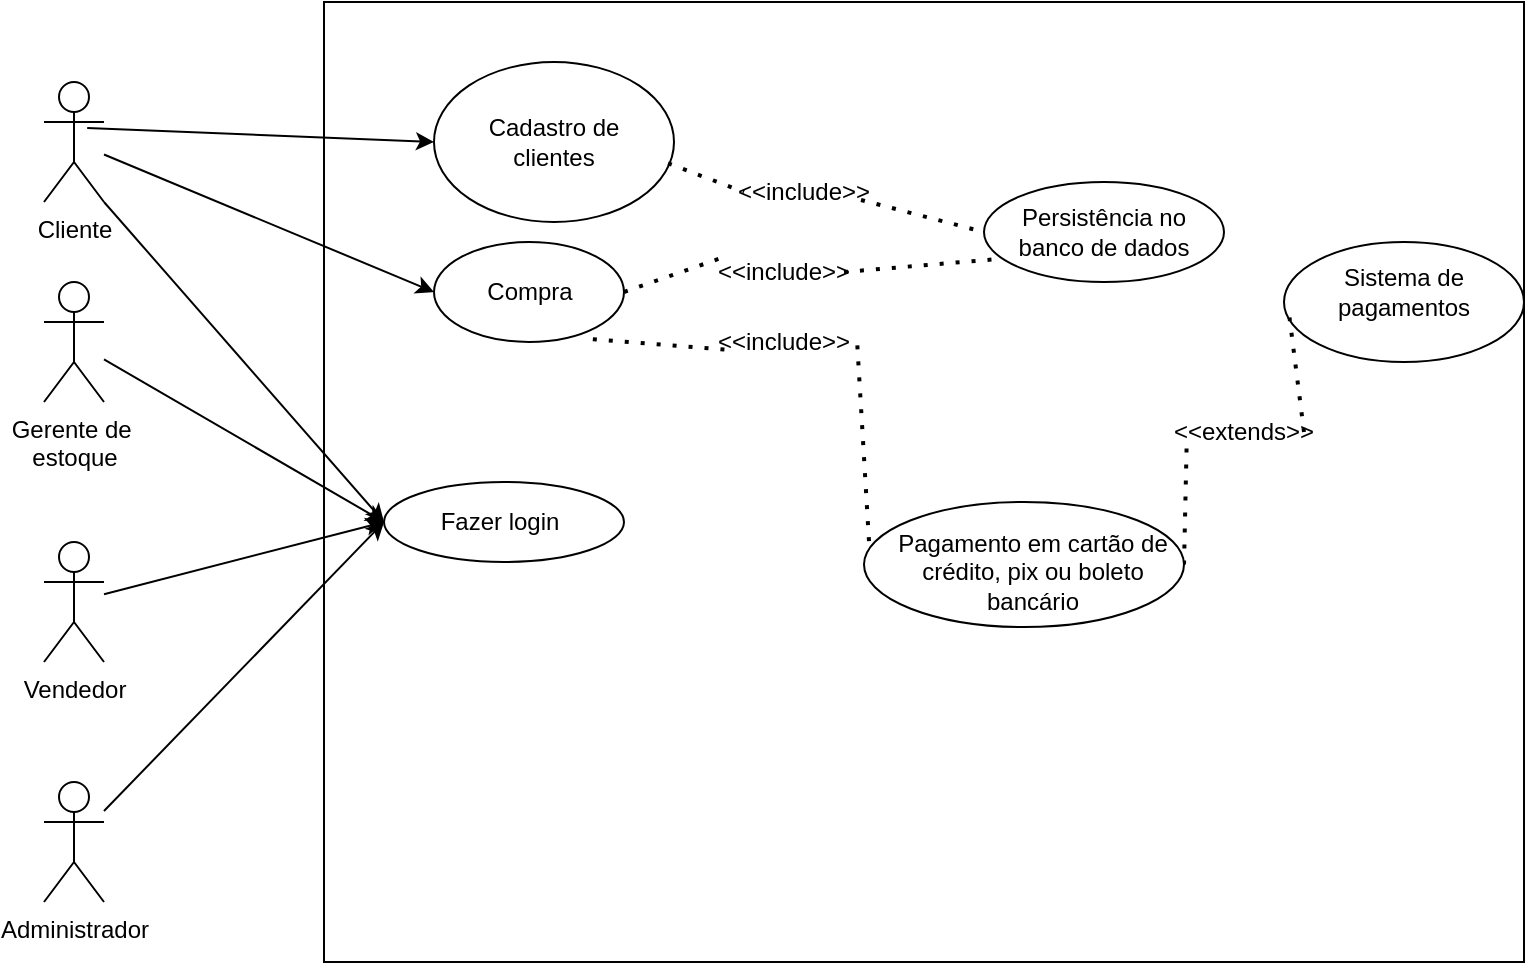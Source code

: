 <mxfile version="24.7.7">
  <diagram name="Page-1" id="GI_kLPGtd_reMEt7rxU2">
    <mxGraphModel dx="1050" dy="557" grid="1" gridSize="10" guides="1" tooltips="1" connect="1" arrows="1" fold="1" page="1" pageScale="1" pageWidth="850" pageHeight="1100" math="0" shadow="0">
      <root>
        <mxCell id="0" />
        <mxCell id="1" parent="0" />
        <mxCell id="8AjibX_PYrr-mkABFfDi-1" value="" style="rounded=0;whiteSpace=wrap;html=1;" parent="1" vertex="1">
          <mxGeometry x="250" y="90" width="600" height="480" as="geometry" />
        </mxCell>
        <mxCell id="8AjibX_PYrr-mkABFfDi-2" value="" style="ellipse;whiteSpace=wrap;html=1;" parent="1" vertex="1">
          <mxGeometry x="305" y="120" width="120" height="80" as="geometry" />
        </mxCell>
        <mxCell id="8AjibX_PYrr-mkABFfDi-3" value="Cadastro de clientes" style="text;html=1;align=center;verticalAlign=middle;whiteSpace=wrap;rounded=0;" parent="1" vertex="1">
          <mxGeometry x="320" y="130" width="90" height="60" as="geometry" />
        </mxCell>
        <mxCell id="8AjibX_PYrr-mkABFfDi-4" value="Cliente" style="shape=umlActor;verticalLabelPosition=bottom;verticalAlign=top;html=1;outlineConnect=0;" parent="1" vertex="1">
          <mxGeometry x="110" y="130" width="30" height="60" as="geometry" />
        </mxCell>
        <mxCell id="8AjibX_PYrr-mkABFfDi-5" value="" style="endArrow=classic;html=1;rounded=0;exitX=0.72;exitY=0.383;exitDx=0;exitDy=0;exitPerimeter=0;entryX=0;entryY=0.5;entryDx=0;entryDy=0;" parent="1" source="8AjibX_PYrr-mkABFfDi-4" target="8AjibX_PYrr-mkABFfDi-2" edge="1">
          <mxGeometry width="50" height="50" relative="1" as="geometry">
            <mxPoint x="180" y="320" as="sourcePoint" />
            <mxPoint x="230" y="270" as="targetPoint" />
          </mxGeometry>
        </mxCell>
        <mxCell id="8AjibX_PYrr-mkABFfDi-6" value="" style="ellipse;whiteSpace=wrap;html=1;" parent="1" vertex="1">
          <mxGeometry x="305" y="210" width="95" height="50" as="geometry" />
        </mxCell>
        <mxCell id="8AjibX_PYrr-mkABFfDi-7" value="Compra" style="text;html=1;align=center;verticalAlign=middle;whiteSpace=wrap;rounded=0;" parent="1" vertex="1">
          <mxGeometry x="322.5" y="220" width="60" height="30" as="geometry" />
        </mxCell>
        <mxCell id="8AjibX_PYrr-mkABFfDi-8" value="" style="endArrow=classic;html=1;rounded=0;entryX=0;entryY=0.5;entryDx=0;entryDy=0;" parent="1" source="8AjibX_PYrr-mkABFfDi-4" target="8AjibX_PYrr-mkABFfDi-6" edge="1">
          <mxGeometry width="50" height="50" relative="1" as="geometry">
            <mxPoint x="180" y="320" as="sourcePoint" />
            <mxPoint x="230" y="270" as="targetPoint" />
          </mxGeometry>
        </mxCell>
        <mxCell id="8AjibX_PYrr-mkABFfDi-9" value="" style="ellipse;whiteSpace=wrap;html=1;" parent="1" vertex="1">
          <mxGeometry x="580" y="180" width="120" height="50" as="geometry" />
        </mxCell>
        <mxCell id="8AjibX_PYrr-mkABFfDi-10" value="Persistência no banco de dados" style="text;html=1;align=center;verticalAlign=middle;whiteSpace=wrap;rounded=0;" parent="1" vertex="1">
          <mxGeometry x="595" y="190" width="90" height="30" as="geometry" />
        </mxCell>
        <mxCell id="8AjibX_PYrr-mkABFfDi-13" value="" style="endArrow=none;dashed=1;html=1;dashPattern=1 3;strokeWidth=2;rounded=0;entryX=0;entryY=0.5;entryDx=0;entryDy=0;exitX=0.975;exitY=0.633;exitDx=0;exitDy=0;exitPerimeter=0;" parent="1" source="8AjibX_PYrr-mkABFfDi-17" target="8AjibX_PYrr-mkABFfDi-9" edge="1">
          <mxGeometry width="50" height="50" relative="1" as="geometry">
            <mxPoint x="90" y="380" as="sourcePoint" />
            <mxPoint x="140" y="330" as="targetPoint" />
          </mxGeometry>
        </mxCell>
        <mxCell id="8AjibX_PYrr-mkABFfDi-15" value="" style="endArrow=none;dashed=1;html=1;dashPattern=1 3;strokeWidth=2;rounded=0;entryX=0.05;entryY=0.772;entryDx=0;entryDy=0;entryPerimeter=0;exitX=1;exitY=0.5;exitDx=0;exitDy=0;" parent="1" source="8AjibX_PYrr-mkABFfDi-21" target="8AjibX_PYrr-mkABFfDi-9" edge="1">
          <mxGeometry width="50" height="50" relative="1" as="geometry">
            <mxPoint x="435" y="345" as="sourcePoint" />
            <mxPoint x="445" y="275" as="targetPoint" />
          </mxGeometry>
        </mxCell>
        <mxCell id="8AjibX_PYrr-mkABFfDi-18" value="" style="endArrow=none;dashed=1;html=1;dashPattern=1 3;strokeWidth=2;rounded=0;entryX=0;entryY=0.5;entryDx=0;entryDy=0;exitX=0.975;exitY=0.633;exitDx=0;exitDy=0;exitPerimeter=0;" parent="1" source="8AjibX_PYrr-mkABFfDi-2" target="8AjibX_PYrr-mkABFfDi-17" edge="1">
          <mxGeometry width="50" height="50" relative="1" as="geometry">
            <mxPoint x="422" y="171" as="sourcePoint" />
            <mxPoint x="500" y="205" as="targetPoint" />
          </mxGeometry>
        </mxCell>
        <mxCell id="8AjibX_PYrr-mkABFfDi-17" value="&amp;lt;&amp;lt;include&amp;gt;&amp;gt;" style="text;html=1;align=center;verticalAlign=middle;whiteSpace=wrap;rounded=0;labelBackgroundColor=none;fillColor=none;" parent="1" vertex="1">
          <mxGeometry x="460" y="170" width="60" height="30" as="geometry" />
        </mxCell>
        <mxCell id="8AjibX_PYrr-mkABFfDi-22" value="" style="endArrow=none;dashed=1;html=1;dashPattern=1 3;strokeWidth=2;rounded=0;entryX=0;entryY=0.25;entryDx=0;entryDy=0;exitX=1;exitY=0.5;exitDx=0;exitDy=0;" parent="1" source="8AjibX_PYrr-mkABFfDi-6" target="8AjibX_PYrr-mkABFfDi-21" edge="1">
          <mxGeometry width="50" height="50" relative="1" as="geometry">
            <mxPoint x="400" y="235" as="sourcePoint" />
            <mxPoint x="616" y="229" as="targetPoint" />
          </mxGeometry>
        </mxCell>
        <mxCell id="8AjibX_PYrr-mkABFfDi-21" value="&amp;lt;&amp;lt;include&amp;gt;&amp;gt;" style="text;html=1;align=center;verticalAlign=middle;whiteSpace=wrap;rounded=0;labelBackgroundColor=none;fillColor=none;" parent="1" vertex="1">
          <mxGeometry x="450" y="210" width="60" height="30" as="geometry" />
        </mxCell>
        <mxCell id="ttzMZOIbHXk2xtwBnoEM-1" value="" style="ellipse;whiteSpace=wrap;html=1;" vertex="1" parent="1">
          <mxGeometry x="730" y="210" width="120" height="60" as="geometry" />
        </mxCell>
        <mxCell id="ttzMZOIbHXk2xtwBnoEM-2" value="Sistema de pagamentos" style="text;html=1;align=center;verticalAlign=middle;whiteSpace=wrap;rounded=0;" vertex="1" parent="1">
          <mxGeometry x="750" y="220" width="80" height="30" as="geometry" />
        </mxCell>
        <mxCell id="ttzMZOIbHXk2xtwBnoEM-4" value="" style="endArrow=none;dashed=1;html=1;dashPattern=1 3;strokeWidth=2;rounded=0;entryX=0.023;entryY=0.63;entryDx=0;entryDy=0;entryPerimeter=0;exitX=1;exitY=0.5;exitDx=0;exitDy=0;" edge="1" parent="1" source="ttzMZOIbHXk2xtwBnoEM-6" target="ttzMZOIbHXk2xtwBnoEM-1">
          <mxGeometry width="50" height="50" relative="1" as="geometry">
            <mxPoint x="400" y="340" as="sourcePoint" />
            <mxPoint x="450" y="290" as="targetPoint" />
          </mxGeometry>
        </mxCell>
        <mxCell id="ttzMZOIbHXk2xtwBnoEM-5" value="" style="endArrow=none;dashed=1;html=1;dashPattern=1 3;strokeWidth=2;rounded=0;entryX=0.023;entryY=0.63;entryDx=0;entryDy=0;entryPerimeter=0;exitX=1;exitY=0.5;exitDx=0;exitDy=0;" edge="1" parent="1" source="ttzMZOIbHXk2xtwBnoEM-17" target="ttzMZOIbHXk2xtwBnoEM-6">
          <mxGeometry width="50" height="50" relative="1" as="geometry">
            <mxPoint x="384" y="259" as="sourcePoint" />
            <mxPoint x="583" y="318" as="targetPoint" />
          </mxGeometry>
        </mxCell>
        <mxCell id="ttzMZOIbHXk2xtwBnoEM-6" value="&amp;lt;&amp;lt;extends&amp;gt;&amp;gt;" style="text;html=1;align=center;verticalAlign=middle;whiteSpace=wrap;rounded=0;" vertex="1" parent="1">
          <mxGeometry x="680" y="290" width="60" height="30" as="geometry" />
        </mxCell>
        <mxCell id="ttzMZOIbHXk2xtwBnoEM-7" value="" style="ellipse;whiteSpace=wrap;html=1;" vertex="1" parent="1">
          <mxGeometry x="280" y="330" width="120" height="40" as="geometry" />
        </mxCell>
        <mxCell id="ttzMZOIbHXk2xtwBnoEM-8" value="Fazer login" style="text;html=1;align=center;verticalAlign=middle;whiteSpace=wrap;rounded=0;" vertex="1" parent="1">
          <mxGeometry x="302.5" y="335" width="70" height="30" as="geometry" />
        </mxCell>
        <mxCell id="ttzMZOIbHXk2xtwBnoEM-9" value="" style="endArrow=classic;html=1;rounded=0;exitX=1;exitY=1;exitDx=0;exitDy=0;exitPerimeter=0;entryX=0;entryY=0.5;entryDx=0;entryDy=0;" edge="1" parent="1" source="8AjibX_PYrr-mkABFfDi-4" target="ttzMZOIbHXk2xtwBnoEM-7">
          <mxGeometry width="50" height="50" relative="1" as="geometry">
            <mxPoint x="230" y="320" as="sourcePoint" />
            <mxPoint x="280" y="270" as="targetPoint" />
          </mxGeometry>
        </mxCell>
        <mxCell id="ttzMZOIbHXk2xtwBnoEM-11" value="Gerente de&amp;nbsp;&lt;div&gt;estoque&lt;/div&gt;" style="shape=umlActor;verticalLabelPosition=bottom;verticalAlign=top;html=1;outlineConnect=0;" vertex="1" parent="1">
          <mxGeometry x="110" y="230" width="30" height="60" as="geometry" />
        </mxCell>
        <mxCell id="ttzMZOIbHXk2xtwBnoEM-12" value="Vendedor" style="shape=umlActor;verticalLabelPosition=bottom;verticalAlign=top;html=1;outlineConnect=0;" vertex="1" parent="1">
          <mxGeometry x="110" y="360" width="30" height="60" as="geometry" />
        </mxCell>
        <mxCell id="ttzMZOIbHXk2xtwBnoEM-13" value="Administrador" style="shape=umlActor;verticalLabelPosition=bottom;verticalAlign=top;html=1;outlineConnect=0;" vertex="1" parent="1">
          <mxGeometry x="110" y="480" width="30" height="60" as="geometry" />
        </mxCell>
        <mxCell id="ttzMZOIbHXk2xtwBnoEM-14" value="" style="endArrow=classic;html=1;rounded=0;entryX=0;entryY=0.5;entryDx=0;entryDy=0;" edge="1" parent="1" source="ttzMZOIbHXk2xtwBnoEM-11" target="ttzMZOIbHXk2xtwBnoEM-7">
          <mxGeometry width="50" height="50" relative="1" as="geometry">
            <mxPoint x="230" y="320" as="sourcePoint" />
            <mxPoint x="280" y="270" as="targetPoint" />
          </mxGeometry>
        </mxCell>
        <mxCell id="ttzMZOIbHXk2xtwBnoEM-15" value="" style="endArrow=classic;html=1;rounded=0;entryX=0;entryY=0.5;entryDx=0;entryDy=0;" edge="1" parent="1" source="ttzMZOIbHXk2xtwBnoEM-12" target="ttzMZOIbHXk2xtwBnoEM-7">
          <mxGeometry width="50" height="50" relative="1" as="geometry">
            <mxPoint x="180" y="400" as="sourcePoint" />
            <mxPoint x="230" y="350" as="targetPoint" />
          </mxGeometry>
        </mxCell>
        <mxCell id="ttzMZOIbHXk2xtwBnoEM-16" value="" style="endArrow=classic;html=1;rounded=0;entryX=0;entryY=0.5;entryDx=0;entryDy=0;" edge="1" parent="1" source="ttzMZOIbHXk2xtwBnoEM-13" target="ttzMZOIbHXk2xtwBnoEM-7">
          <mxGeometry width="50" height="50" relative="1" as="geometry">
            <mxPoint x="280" y="440" as="sourcePoint" />
            <mxPoint x="330" y="390" as="targetPoint" />
          </mxGeometry>
        </mxCell>
        <mxCell id="ttzMZOIbHXk2xtwBnoEM-18" value="" style="endArrow=none;dashed=1;html=1;dashPattern=1 3;strokeWidth=2;rounded=0;entryX=0.023;entryY=0.63;entryDx=0;entryDy=0;entryPerimeter=0;exitX=1.111;exitY=0.556;exitDx=0;exitDy=0;exitPerimeter=0;" edge="1" parent="1" source="ttzMZOIbHXk2xtwBnoEM-20" target="ttzMZOIbHXk2xtwBnoEM-17">
          <mxGeometry width="50" height="50" relative="1" as="geometry">
            <mxPoint x="384" y="259" as="sourcePoint" />
            <mxPoint x="581" y="299" as="targetPoint" />
          </mxGeometry>
        </mxCell>
        <mxCell id="ttzMZOIbHXk2xtwBnoEM-17" value="" style="ellipse;whiteSpace=wrap;html=1;" vertex="1" parent="1">
          <mxGeometry x="520" y="340" width="160" height="62.5" as="geometry" />
        </mxCell>
        <mxCell id="ttzMZOIbHXk2xtwBnoEM-19" value="Pagamento em cartão de crédito, pix ou boleto bancário" style="text;html=1;align=center;verticalAlign=middle;whiteSpace=wrap;rounded=0;" vertex="1" parent="1">
          <mxGeometry x="527.5" y="360" width="152.5" height="30" as="geometry" />
        </mxCell>
        <mxCell id="ttzMZOIbHXk2xtwBnoEM-21" value="" style="endArrow=none;dashed=1;html=1;dashPattern=1 3;strokeWidth=2;rounded=0;entryX=0.023;entryY=0.63;entryDx=0;entryDy=0;entryPerimeter=0;exitX=1.032;exitY=1.287;exitDx=0;exitDy=0;exitPerimeter=0;" edge="1" parent="1" source="8AjibX_PYrr-mkABFfDi-7" target="ttzMZOIbHXk2xtwBnoEM-20">
          <mxGeometry width="50" height="50" relative="1" as="geometry">
            <mxPoint x="384" y="259" as="sourcePoint" />
            <mxPoint x="404" y="319" as="targetPoint" />
          </mxGeometry>
        </mxCell>
        <mxCell id="ttzMZOIbHXk2xtwBnoEM-20" value="&amp;lt;&amp;lt;include&amp;gt;&amp;gt;" style="text;html=1;align=center;verticalAlign=middle;whiteSpace=wrap;rounded=0;labelBackgroundColor=none;fillColor=none;" vertex="1" parent="1">
          <mxGeometry x="450" y="245" width="60" height="30" as="geometry" />
        </mxCell>
      </root>
    </mxGraphModel>
  </diagram>
</mxfile>
